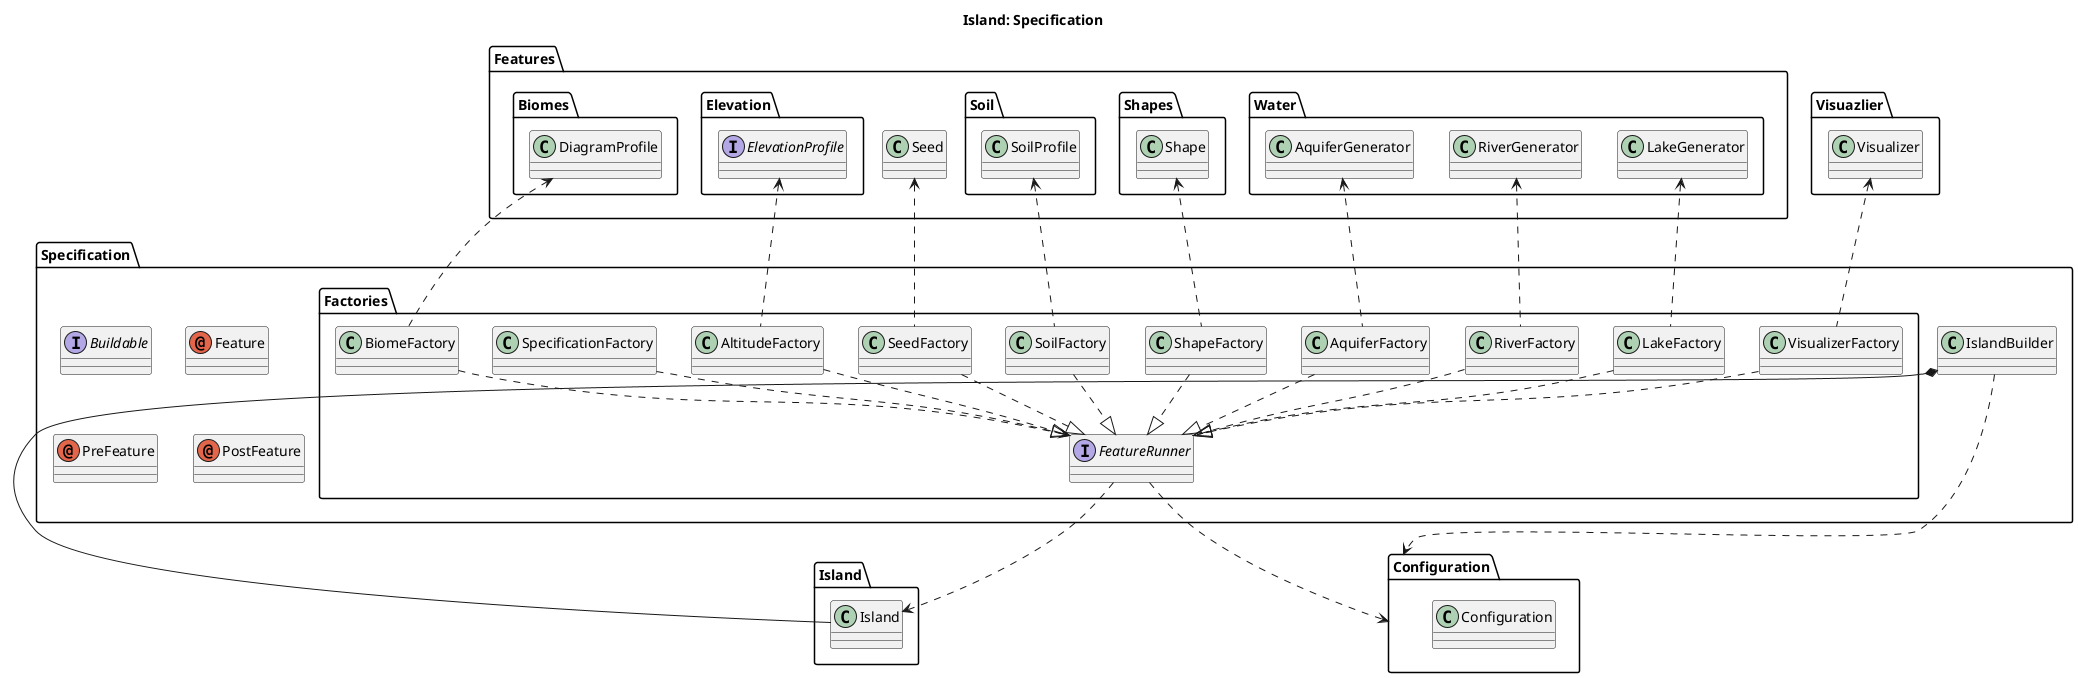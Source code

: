 @startuml

title Island: Specification

package Specification {

  interface Buildable
  annotation Feature
  annotation PreFeature
  annotation PostFeature
  class IslandBuilder

  package Factories {

    interface FeatureRunner
    class AltitudeFactory
    class AquiferFactory
    class BiomeFactory
    class LakeFactory
    class RiverFactory
    class ShapeFactory
    class SoilFactory
    class SeedFactory
    class SpecificationFactory
    class VisualizerFactory

  }

}

package Island {

  class Island

}

package Configuration {

  class Configuration

}

package Features {

  interface Elevation.ElevationProfile
  class Water.AquiferGenerator
  class Water.LakeGenerator
  class Biomes.DiagramProfile
  class Shapes.Shape
  class Soil.SoilProfile

}

IslandBuilder *-- Island.Island
IslandBuilder ..> Configuration

FeatureRunner ..> Island.Island
FeatureRunner ..> Configuration

AltitudeFactory ..|> FeatureRunner
AltitudeFactory .up.> Features.Elevation.ElevationProfile

AquiferFactory ..|> FeatureRunner
AquiferFactory .up.> Features.Water.AquiferGenerator

BiomeFactory ..|> FeatureRunner
BiomeFactory .up.> Features.Biomes.DiagramProfile

LakeFactory ..|> FeatureRunner
LakeFactory .up.> Features.Water.LakeGenerator

RiverFactory ..|> FeatureRunner
RiverFactory .up.> Features.Water.RiverGenerator

ShapeFactory ..|> FeatureRunner
ShapeFactory .up.> Features.Shapes.Shape

SoilFactory ..|> FeatureRunner
SoilFactory .up.> Features.Soil.SoilProfile

SeedFactory ..|> FeatureRunner
SeedFactory .up.> Features.Seed

VisualizerFactory ..|> FeatureRunner
VisualizerFactory .up.> Visuazlier.Visualizer


SpecificationFactory ..> FeatureRunner

@enduml